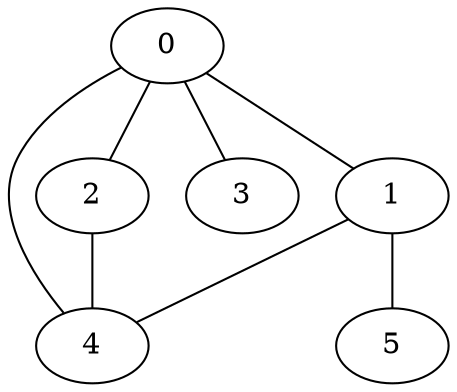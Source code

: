 graph "sampletest150-mod3_image22.bmp" {
	0	 [type=intersection,
		x=255,
		y=188];
	1	 [type=intersection,
		x=133,
		y=45];
	0 -- 1	 [angle0=".86",
		frequency=1,
		type0=line];
	2	 [type=corner,
		x=402,
		y=61];
	0 -- 2	 [angle0="-.71",
		frequency=1,
		type0=line];
	3	 [type=endpoint,
		x=271,
		y=449];
	0 -- 3	 [angle0="1.51",
		frequency=1,
		type0=line];
	4	 [type=intersection,
		x=248,
		y=64];
	0 -- 4	 [angle0="1.51",
		frequency=1,
		type0=line];
	1 -- 4	 [angle0=".16",
		frequency=1,
		type0=line];
	5	 [type=endpoint,
		x=133,
		y=93];
	1 -- 5	 [angle0="-1.57",
		frequency=1,
		type0=line];
	2 -- 4	 [angle0="-.02",
		frequency=1,
		type0=line];
}
